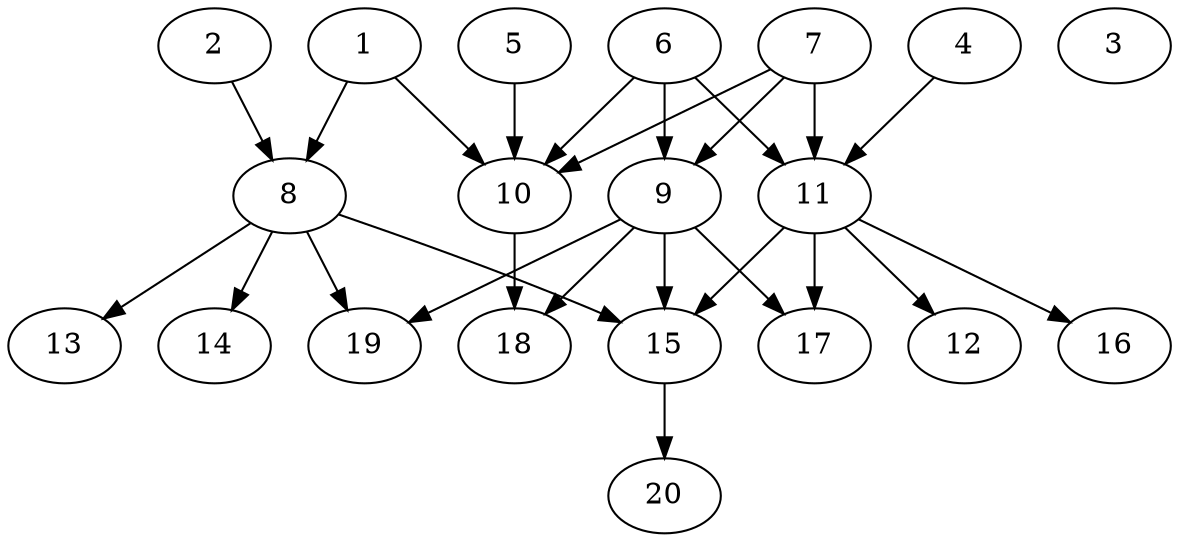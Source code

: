 // DAG (tier=2-normal, mode=compute, n=20, ccr=0.352, fat=0.603, density=0.527, regular=0.492, jump=0.181, mindata=524288, maxdata=8388608)
// DAG automatically generated by daggen at Sun Aug 24 16:33:33 2025
// /home/ermia/Project/Environments/daggen/bin/daggen --dot --ccr 0.352 --fat 0.603 --regular 0.492 --density 0.527 --jump 0.181 --mindata 524288 --maxdata 8388608 -n 20 
digraph G {
  1 [size="3891548858466688", alpha="0.14", expect_size="1945774429233344"]
  1 -> 8 [size ="182163655884800"]
  1 -> 10 [size ="182163655884800"]
  2 [size="363592952092571904", alpha="0.14", expect_size="181796476046285952"]
  2 -> 8 [size ="265043446857728"]
  3 [size="16397765747746542", alpha="0.06", expect_size="8198882873873271"]
  4 [size="214488970341952320", alpha="0.17", expect_size="107244485170976160"]
  4 -> 11 [size ="549425713774592"]
  5 [size="95002583667136528384", alpha="0.13", expect_size="47501291833568264192"]
  5 -> 10 [size ="166563663577088"]
  6 [size="119038895251367424", alpha="0.13", expect_size="59519447625683712"]
  6 -> 9 [size ="51801541836800"]
  6 -> 10 [size ="51801541836800"]
  6 -> 11 [size ="51801541836800"]
  7 [size="5779196531409360", alpha="0.15", expect_size="2889598265704680"]
  7 -> 9 [size ="8727507763200"]
  7 -> 10 [size ="8727507763200"]
  7 -> 11 [size ="8727507763200"]
  8 [size="2822749943754374", alpha="0.18", expect_size="1411374971877187"]
  8 -> 13 [size ="84935696187392"]
  8 -> 14 [size ="84935696187392"]
  8 -> 15 [size ="84935696187392"]
  8 -> 19 [size ="84935696187392"]
  9 [size="7726894673210662", alpha="0.07", expect_size="3863447336605331"]
  9 -> 15 [size ="282679522099200"]
  9 -> 17 [size ="282679522099200"]
  9 -> 18 [size ="282679522099200"]
  9 -> 19 [size ="282679522099200"]
  10 [size="262773649050697728000", alpha="0.11", expect_size="131386824525348864000"]
  10 -> 18 [size ="328204497715200"]
  11 [size="249639525859224190976", alpha="0.14", expect_size="124819762929612095488"]
  11 -> 12 [size ="317174954590208"]
  11 -> 15 [size ="317174954590208"]
  11 -> 16 [size ="317174954590208"]
  11 -> 17 [size ="317174954590208"]
  12 [size="286919303154792136704", alpha="0.06", expect_size="143459651577396068352"]
  13 [size="216290434075613724672", alpha="0.19", expect_size="108145217037806862336"]
  14 [size="7546331561658894", alpha="0.10", expect_size="3773165780829447"]
  15 [size="47179697582918", alpha="0.07", expect_size="23589848791459"]
  15 -> 20 [size ="3371851317248"]
  16 [size="199656452648253280", alpha="0.05", expect_size="99828226324126640"]
  17 [size="156352480386423455744", alpha="0.07", expect_size="78176240193211727872"]
  18 [size="1077932660938340480", alpha="0.14", expect_size="538966330469170240"]
  19 [size="6944101137498269", alpha="0.04", expect_size="3472050568749134"]
  20 [size="1268274616614300672", alpha="0.11", expect_size="634137308307150336"]
}